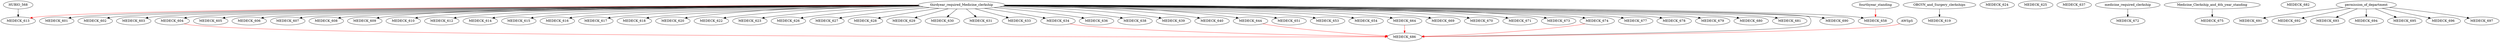 digraph G {
    edge [color=black];
    thirdyear_required_Medicine_clerkship -> MEDECK_601;
    edge [color=black];
    thirdyear_required_Medicine_clerkship -> MEDECK_602;
    edge [color=black];
    thirdyear_required_Medicine_clerkship -> MEDECK_603;
    edge [color=black];
    thirdyear_required_Medicine_clerkship -> MEDECK_604;
    edge [color=black];
    thirdyear_required_Medicine_clerkship -> MEDECK_605;
    edge [color=black];
    thirdyear_required_Medicine_clerkship -> MEDECK_606;
    edge [color=black];
    thirdyear_required_Medicine_clerkship -> MEDECK_607;
    edge [color=black];
    thirdyear_required_Medicine_clerkship -> MEDECK_608;
    edge [color=black];
    thirdyear_required_Medicine_clerkship -> MEDECK_609;
    edge [color=black];
    thirdyear_required_Medicine_clerkship -> MEDECK_610;
    edge [color=black];
    thirdyear_required_Medicine_clerkship -> MEDECK_612;
    edge [color=black];
    HUBIO_568 -> MEDECK_613;
    edge [color=red];
    thirdyear_required_Medicine_clerkship -> MEDECK_613;
    edge [color=black];
    thirdyear_required_Medicine_clerkship -> MEDECK_614;
    edge [color=black];
    thirdyear_required_Medicine_clerkship -> MEDECK_615;
    edge [color=black];
    thirdyear_required_Medicine_clerkship -> MEDECK_616;
    edge [color=black];
    thirdyear_required_Medicine_clerkship -> MEDECK_617;
    edge [color=black];
    thirdyear_required_Medicine_clerkship -> MEDECK_618;
    edge [color=black];
    OBGYN_and_Surgery_clerkships -> MEDECK_619;
    edge [color=black];
    thirdyear_required_Medicine_clerkship -> MEDECK_620;
    edge [color=black];
    thirdyear_required_Medicine_clerkship -> MEDECK_622;
    edge [color=black];
    thirdyear_required_Medicine_clerkship -> MEDECK_623;
    MEDECK_624;
    MEDECK_625;
    edge [color=black];
    thirdyear_required_Medicine_clerkship -> MEDECK_626;
    edge [color=black];
    thirdyear_required_Medicine_clerkship -> MEDECK_627;
    edge [color=black];
    thirdyear_required_Medicine_clerkship -> MEDECK_628;
    edge [color=black];
    thirdyear_required_Medicine_clerkship -> MEDECK_629;
    edge [color=black];
    thirdyear_required_Medicine_clerkship -> MEDECK_630;
    edge [color=black];
    thirdyear_required_Medicine_clerkship -> MEDECK_631;
    edge [color=black];
    thirdyear_required_Medicine_clerkship -> MEDECK_633;
    edge [color=black];
    thirdyear_required_Medicine_clerkship -> MEDECK_634;
    edge [color=black];
    thirdyear_required_Medicine_clerkship -> MEDECK_636;
    MEDECK_637;
    edge [color=black];
    thirdyear_required_Medicine_clerkship -> MEDECK_638;
    edge [color=black];
    thirdyear_required_Medicine_clerkship -> MEDECK_639;
    edge [color=black];
    thirdyear_required_Medicine_clerkship -> MEDECK_640;
    edge [color=black];
    thirdyear_required_Medicine_clerkship -> MEDECK_644;
    edge [color=black];
    thirdyear_required_Medicine_clerkship -> MEDECK_651;
    edge [color=black];
    thirdyear_required_Medicine_clerkship -> MEDECK_653;
    edge [color=black];
    thirdyear_required_Medicine_clerkship -> MEDECK_654;
    edge [color=black];
    thirdyear_required_Medicine_clerkship -> MEDECK_658;
    edge [color=red];
    fourthyear_standing -> MEDECK_658;
    edge [color=black];
    thirdyear_required_Medicine_clerkship -> MEDECK_664;
    edge [color=black];
    thirdyear_required_Medicine_clerkship -> MEDECK_669;
    edge [color=black];
    thirdyear_required_Medicine_clerkship -> MEDECK_670;
    edge [color=black];
    thirdyear_required_Medicine_clerkship -> MEDECK_671;
    edge [color=black];
    medicine_required_clerkship -> MEDECK_672;
    edge [color=black];
    thirdyear_required_Medicine_clerkship -> MEDECK_673;
    edge [color=black];
    thirdyear_required_Medicine_clerkship -> MEDECK_674;
    edge [color=black];
    Medicine_Clerkship_and_4th_year_standing -> MEDECK_675;
    edge [color=black];
    thirdyear_required_Medicine_clerkship -> MEDECK_677;
    edge [color=black];
    thirdyear_required_Medicine_clerkship -> MEDECK_678;
    edge [color=black];
    thirdyear_required_Medicine_clerkship -> MEDECK_679;
    edge [color=black];
    thirdyear_required_Medicine_clerkship -> MEDECK_680;
    edge [color=black];
    thirdyear_required_Medicine_clerkship -> MEDECK_681;
    MEDECK_682;
    edge [color=black];
    thirdyear_required_Medicine_clerkship -> MEDECK_686;
    edge [color=red];
    MEDECK_604 -> MEDECK_686;
    MEDECK_634 -> MEDECK_686;
    MEDECK_644 -> MEDECK_686;
    MEDECK_664 -> MEDECK_686;
    MEDECK_674 -> MEDECK_686;
    AWSpS -> MEDECK_686;
    edge [color=black];
    thirdyear_required_Medicine_clerkship -> MEDECK_690;
    edge [color=black];
    permission_of_department -> MEDECK_691;
    edge [color=black];
    permission_of_department -> MEDECK_692;
    edge [color=black];
    permission_of_department -> MEDECK_693;
    edge [color=black];
    permission_of_department -> MEDECK_694;
    edge [color=black];
    permission_of_department -> MEDECK_695;
    edge [color=black];
    permission_of_department -> MEDECK_696;
    edge [color=black];
    permission_of_department -> MEDECK_697;
}
